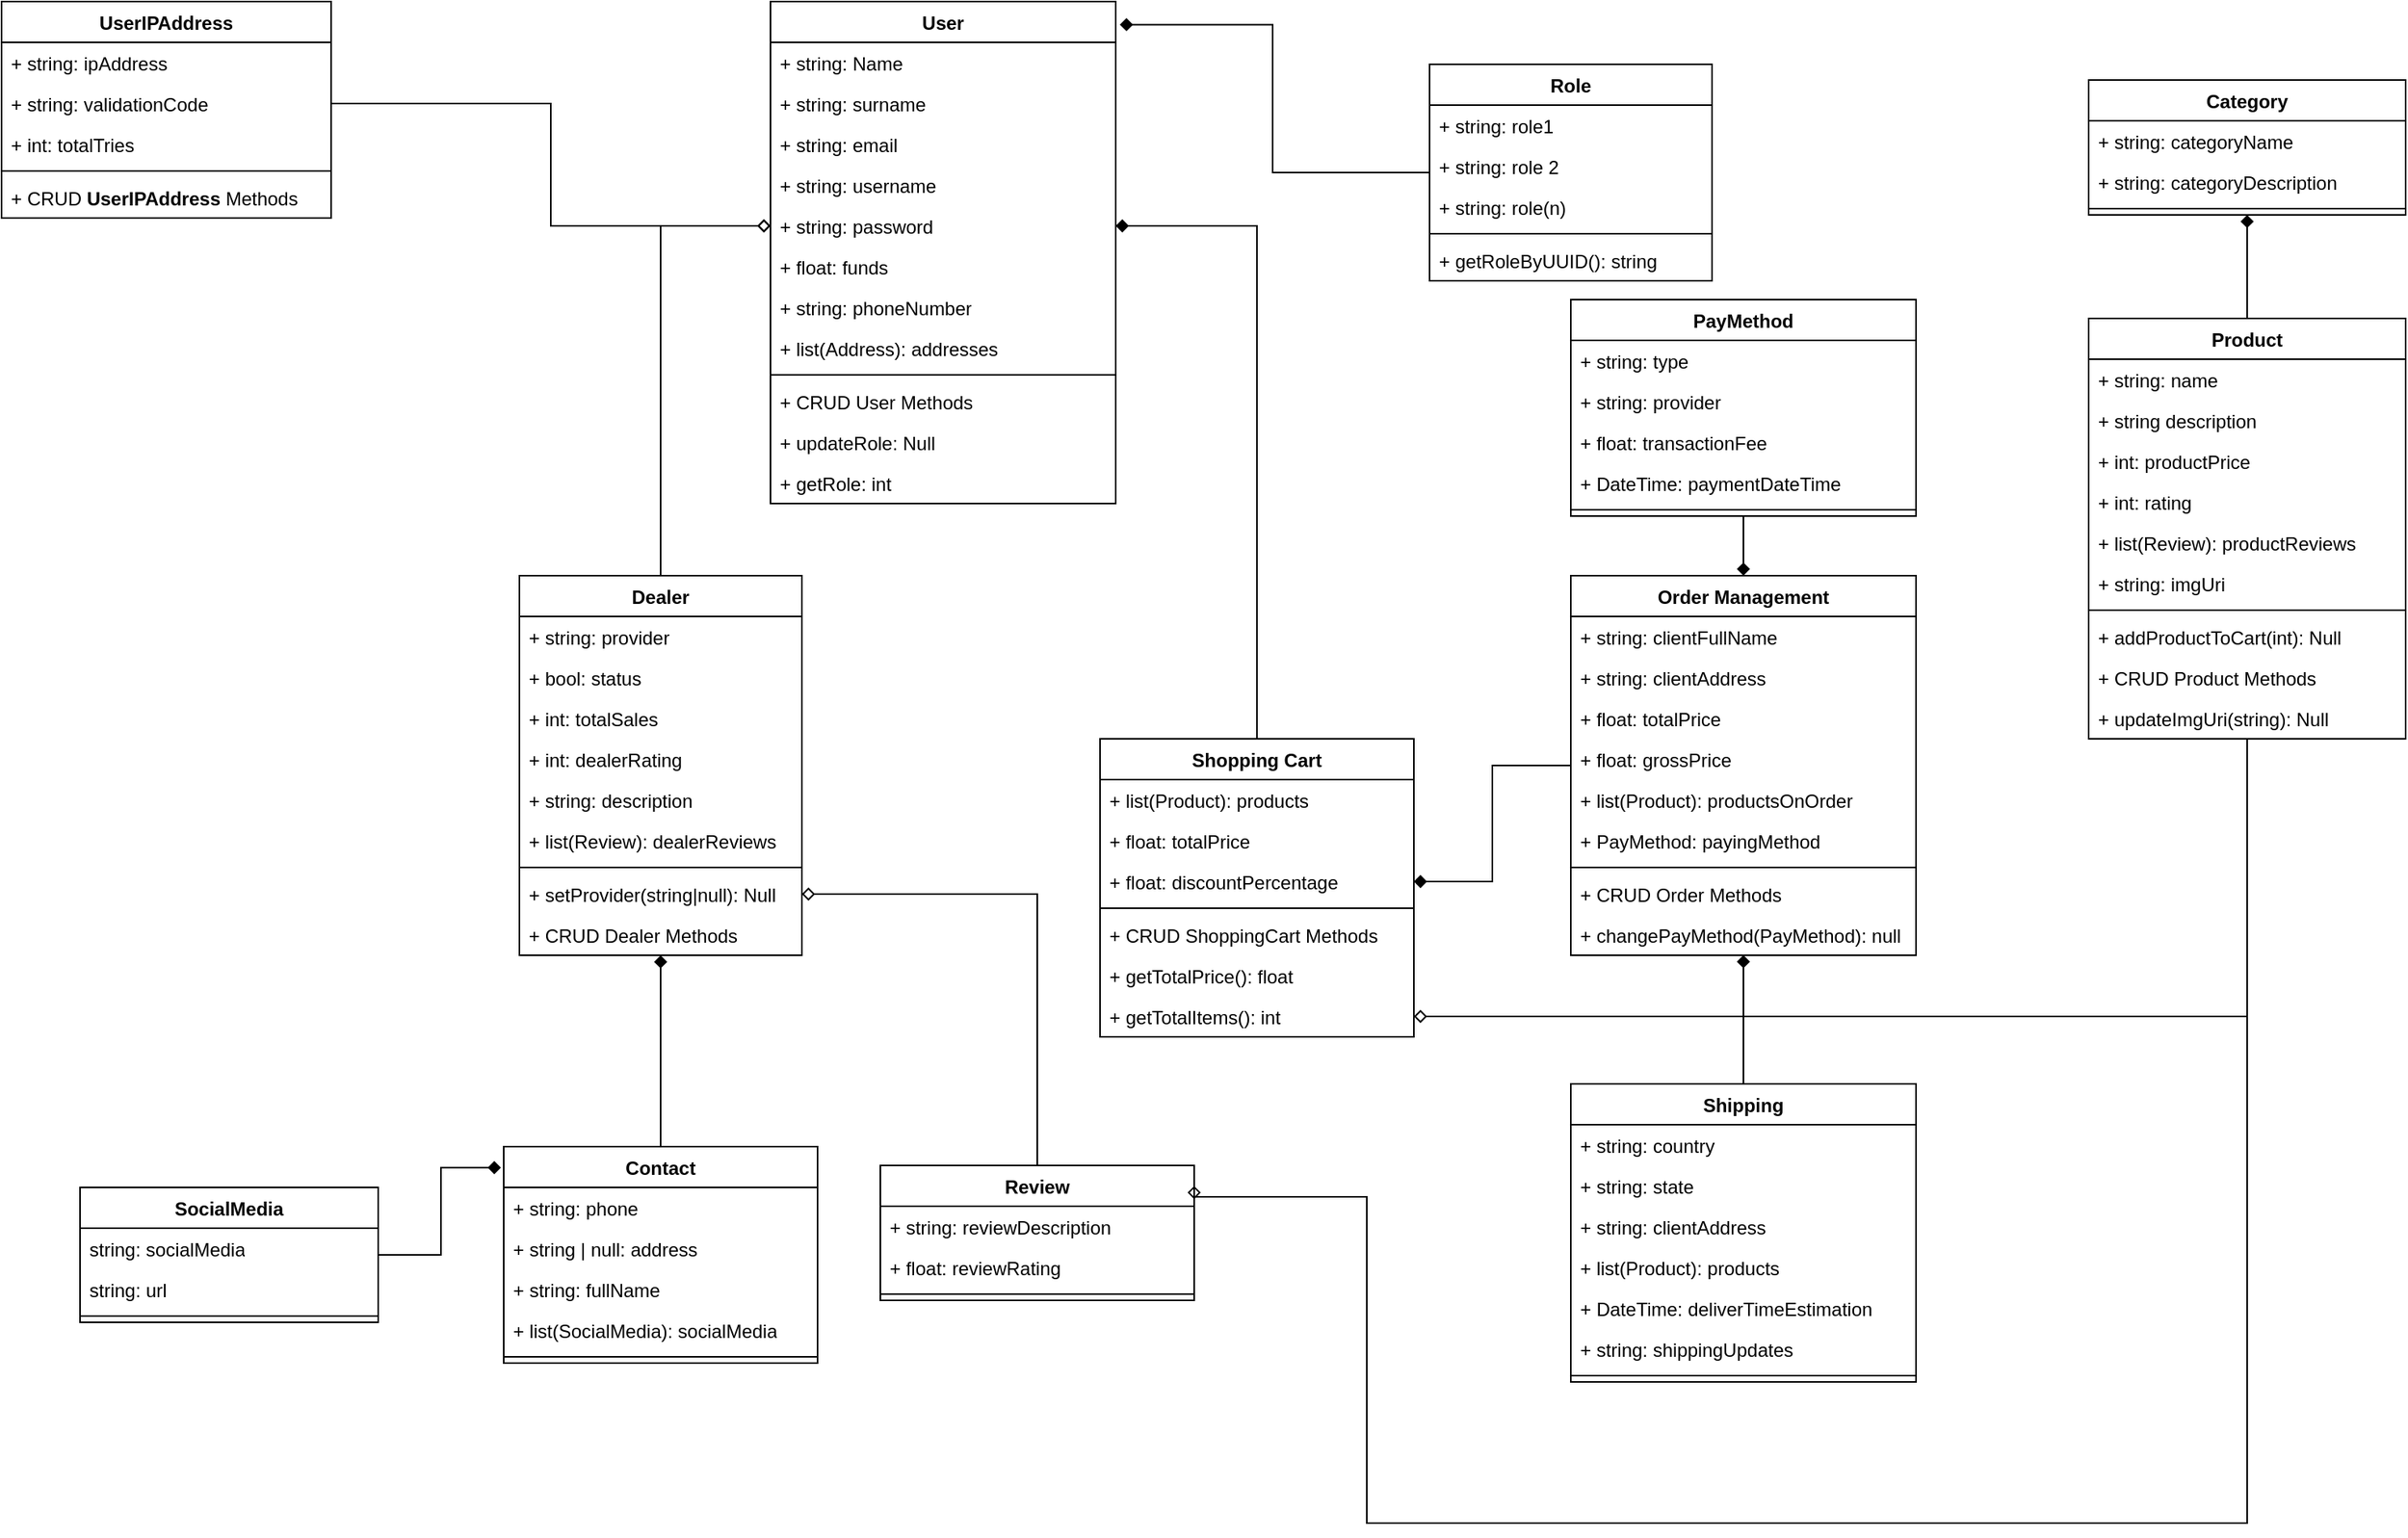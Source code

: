 <mxfile version="26.2.13">
  <diagram name="Página-1" id="N1Lat1YPhZzZh7Y8jwU0">
    <mxGraphModel dx="1812" dy="1741" grid="1" gridSize="10" guides="1" tooltips="1" connect="1" arrows="1" fold="1" page="1" pageScale="1" pageWidth="827" pageHeight="1169" math="0" shadow="0">
      <root>
        <mxCell id="0" />
        <mxCell id="1" parent="0" />
        <mxCell id="V8GElESiozP5-Y3EzWXV-1" value="User" style="swimlane;fontStyle=1;align=center;verticalAlign=top;childLayout=stackLayout;horizontal=1;startSize=26;horizontalStack=0;resizeParent=1;resizeParentMax=0;resizeLast=0;collapsible=1;marginBottom=0;whiteSpace=wrap;html=1;" parent="1" vertex="1">
          <mxGeometry x="20" y="-1130" width="220" height="320" as="geometry" />
        </mxCell>
        <mxCell id="V8GElESiozP5-Y3EzWXV-48" value="+ string: Name" style="text;strokeColor=none;fillColor=none;align=left;verticalAlign=top;spacingLeft=4;spacingRight=4;overflow=hidden;rotatable=0;points=[[0,0.5],[1,0.5]];portConstraint=eastwest;whiteSpace=wrap;html=1;" parent="V8GElESiozP5-Y3EzWXV-1" vertex="1">
          <mxGeometry y="26" width="220" height="26" as="geometry" />
        </mxCell>
        <mxCell id="V8GElESiozP5-Y3EzWXV-50" value="+ string: surname" style="text;strokeColor=none;fillColor=none;align=left;verticalAlign=top;spacingLeft=4;spacingRight=4;overflow=hidden;rotatable=0;points=[[0,0.5],[1,0.5]];portConstraint=eastwest;whiteSpace=wrap;html=1;" parent="V8GElESiozP5-Y3EzWXV-1" vertex="1">
          <mxGeometry y="52" width="220" height="26" as="geometry" />
        </mxCell>
        <mxCell id="V8GElESiozP5-Y3EzWXV-52" value="+ string: email" style="text;strokeColor=none;fillColor=none;align=left;verticalAlign=top;spacingLeft=4;spacingRight=4;overflow=hidden;rotatable=0;points=[[0,0.5],[1,0.5]];portConstraint=eastwest;whiteSpace=wrap;html=1;" parent="V8GElESiozP5-Y3EzWXV-1" vertex="1">
          <mxGeometry y="78" width="220" height="26" as="geometry" />
        </mxCell>
        <mxCell id="rmNJsbtBf0-VDSqtR0hn-1" value="+ string: username" style="text;strokeColor=none;fillColor=none;align=left;verticalAlign=top;spacingLeft=4;spacingRight=4;overflow=hidden;rotatable=0;points=[[0,0.5],[1,0.5]];portConstraint=eastwest;whiteSpace=wrap;html=1;" parent="V8GElESiozP5-Y3EzWXV-1" vertex="1">
          <mxGeometry y="104" width="220" height="26" as="geometry" />
        </mxCell>
        <mxCell id="V8GElESiozP5-Y3EzWXV-54" value="+ string: password" style="text;strokeColor=none;fillColor=none;align=left;verticalAlign=top;spacingLeft=4;spacingRight=4;overflow=hidden;rotatable=0;points=[[0,0.5],[1,0.5]];portConstraint=eastwest;whiteSpace=wrap;html=1;" parent="V8GElESiozP5-Y3EzWXV-1" vertex="1">
          <mxGeometry y="130" width="220" height="26" as="geometry" />
        </mxCell>
        <mxCell id="V8GElESiozP5-Y3EzWXV-151" value="+ float: funds" style="text;strokeColor=none;fillColor=none;align=left;verticalAlign=top;spacingLeft=4;spacingRight=4;overflow=hidden;rotatable=0;points=[[0,0.5],[1,0.5]];portConstraint=eastwest;whiteSpace=wrap;html=1;" parent="V8GElESiozP5-Y3EzWXV-1" vertex="1">
          <mxGeometry y="156" width="220" height="26" as="geometry" />
        </mxCell>
        <mxCell id="V8GElESiozP5-Y3EzWXV-231" value="+ string: phoneNumber" style="text;strokeColor=none;fillColor=none;align=left;verticalAlign=top;spacingLeft=4;spacingRight=4;overflow=hidden;rotatable=0;points=[[0,0.5],[1,0.5]];portConstraint=eastwest;whiteSpace=wrap;html=1;" parent="V8GElESiozP5-Y3EzWXV-1" vertex="1">
          <mxGeometry y="182" width="220" height="26" as="geometry" />
        </mxCell>
        <mxCell id="V8GElESiozP5-Y3EzWXV-232" value="+ list(Address): addresses" style="text;strokeColor=none;fillColor=none;align=left;verticalAlign=top;spacingLeft=4;spacingRight=4;overflow=hidden;rotatable=0;points=[[0,0.5],[1,0.5]];portConstraint=eastwest;whiteSpace=wrap;html=1;" parent="V8GElESiozP5-Y3EzWXV-1" vertex="1">
          <mxGeometry y="208" width="220" height="26" as="geometry" />
        </mxCell>
        <mxCell id="V8GElESiozP5-Y3EzWXV-3" value="" style="line;strokeWidth=1;fillColor=none;align=left;verticalAlign=middle;spacingTop=-1;spacingLeft=3;spacingRight=3;rotatable=0;labelPosition=right;points=[];portConstraint=eastwest;strokeColor=inherit;" parent="V8GElESiozP5-Y3EzWXV-1" vertex="1">
          <mxGeometry y="234" width="220" height="8" as="geometry" />
        </mxCell>
        <mxCell id="V8GElESiozP5-Y3EzWXV-4" value="&lt;div&gt;+ CRUD User Methods&lt;/div&gt;" style="text;strokeColor=none;fillColor=none;align=left;verticalAlign=top;spacingLeft=4;spacingRight=4;overflow=hidden;rotatable=0;points=[[0,0.5],[1,0.5]];portConstraint=eastwest;whiteSpace=wrap;html=1;" parent="V8GElESiozP5-Y3EzWXV-1" vertex="1">
          <mxGeometry y="242" width="220" height="26" as="geometry" />
        </mxCell>
        <mxCell id="V8GElESiozP5-Y3EzWXV-69" value="+ updateRole: Null" style="text;strokeColor=none;fillColor=none;align=left;verticalAlign=top;spacingLeft=4;spacingRight=4;overflow=hidden;rotatable=0;points=[[0,0.5],[1,0.5]];portConstraint=eastwest;whiteSpace=wrap;html=1;" parent="V8GElESiozP5-Y3EzWXV-1" vertex="1">
          <mxGeometry y="268" width="220" height="26" as="geometry" />
        </mxCell>
        <mxCell id="V8GElESiozP5-Y3EzWXV-70" value="+ getRole: int" style="text;strokeColor=none;fillColor=none;align=left;verticalAlign=top;spacingLeft=4;spacingRight=4;overflow=hidden;rotatable=0;points=[[0,0.5],[1,0.5]];portConstraint=eastwest;whiteSpace=wrap;html=1;" parent="V8GElESiozP5-Y3EzWXV-1" vertex="1">
          <mxGeometry y="294" width="220" height="26" as="geometry" />
        </mxCell>
        <mxCell id="V8GElESiozP5-Y3EzWXV-5" value="Shopping Cart" style="swimlane;fontStyle=1;align=center;verticalAlign=top;childLayout=stackLayout;horizontal=1;startSize=26;horizontalStack=0;resizeParent=1;resizeParentMax=0;resizeLast=0;collapsible=1;marginBottom=0;whiteSpace=wrap;html=1;" parent="1" vertex="1">
          <mxGeometry x="230" y="-660" width="200" height="190" as="geometry" />
        </mxCell>
        <mxCell id="V8GElESiozP5-Y3EzWXV-124" value="+ list(Product): products" style="text;strokeColor=none;fillColor=none;align=left;verticalAlign=top;spacingLeft=4;spacingRight=4;overflow=hidden;rotatable=0;points=[[0,0.5],[1,0.5]];portConstraint=eastwest;whiteSpace=wrap;html=1;" parent="V8GElESiozP5-Y3EzWXV-5" vertex="1">
          <mxGeometry y="26" width="200" height="26" as="geometry" />
        </mxCell>
        <mxCell id="V8GElESiozP5-Y3EzWXV-125" value="+ float: totalPrice" style="text;strokeColor=none;fillColor=none;align=left;verticalAlign=top;spacingLeft=4;spacingRight=4;overflow=hidden;rotatable=0;points=[[0,0.5],[1,0.5]];portConstraint=eastwest;whiteSpace=wrap;html=1;" parent="V8GElESiozP5-Y3EzWXV-5" vertex="1">
          <mxGeometry y="52" width="200" height="26" as="geometry" />
        </mxCell>
        <mxCell id="V8GElESiozP5-Y3EzWXV-128" value="+ float: discountPercentage" style="text;strokeColor=none;fillColor=none;align=left;verticalAlign=top;spacingLeft=4;spacingRight=4;overflow=hidden;rotatable=0;points=[[0,0.5],[1,0.5]];portConstraint=eastwest;whiteSpace=wrap;html=1;" parent="V8GElESiozP5-Y3EzWXV-5" vertex="1">
          <mxGeometry y="78" width="200" height="26" as="geometry" />
        </mxCell>
        <mxCell id="V8GElESiozP5-Y3EzWXV-7" value="" style="line;strokeWidth=1;fillColor=none;align=left;verticalAlign=middle;spacingTop=-1;spacingLeft=3;spacingRight=3;rotatable=0;labelPosition=right;points=[];portConstraint=eastwest;strokeColor=inherit;" parent="V8GElESiozP5-Y3EzWXV-5" vertex="1">
          <mxGeometry y="104" width="200" height="8" as="geometry" />
        </mxCell>
        <mxCell id="V8GElESiozP5-Y3EzWXV-8" value="+ CRUD ShoppingCart Methods" style="text;strokeColor=none;fillColor=none;align=left;verticalAlign=top;spacingLeft=4;spacingRight=4;overflow=hidden;rotatable=0;points=[[0,0.5],[1,0.5]];portConstraint=eastwest;whiteSpace=wrap;html=1;" parent="V8GElESiozP5-Y3EzWXV-5" vertex="1">
          <mxGeometry y="112" width="200" height="26" as="geometry" />
        </mxCell>
        <mxCell id="V8GElESiozP5-Y3EzWXV-129" value="+ getTotalPrice(): float" style="text;strokeColor=none;fillColor=none;align=left;verticalAlign=top;spacingLeft=4;spacingRight=4;overflow=hidden;rotatable=0;points=[[0,0.5],[1,0.5]];portConstraint=eastwest;whiteSpace=wrap;html=1;" parent="V8GElESiozP5-Y3EzWXV-5" vertex="1">
          <mxGeometry y="138" width="200" height="26" as="geometry" />
        </mxCell>
        <mxCell id="V8GElESiozP5-Y3EzWXV-130" value="+ getTotalItems(): int" style="text;strokeColor=none;fillColor=none;align=left;verticalAlign=top;spacingLeft=4;spacingRight=4;overflow=hidden;rotatable=0;points=[[0,0.5],[1,0.5]];portConstraint=eastwest;whiteSpace=wrap;html=1;" parent="V8GElESiozP5-Y3EzWXV-5" vertex="1">
          <mxGeometry y="164" width="200" height="26" as="geometry" />
        </mxCell>
        <mxCell id="V8GElESiozP5-Y3EzWXV-207" style="edgeStyle=orthogonalEdgeStyle;rounded=0;orthogonalLoop=1;jettySize=auto;html=1;entryX=1;entryY=0.5;entryDx=0;entryDy=0;endArrow=diamond;endFill=1;" parent="1" source="V8GElESiozP5-Y3EzWXV-9" target="V8GElESiozP5-Y3EzWXV-128" edge="1">
          <mxGeometry relative="1" as="geometry" />
        </mxCell>
        <mxCell id="V8GElESiozP5-Y3EzWXV-9" value="Order Management" style="swimlane;fontStyle=1;align=center;verticalAlign=top;childLayout=stackLayout;horizontal=1;startSize=26;horizontalStack=0;resizeParent=1;resizeParentMax=0;resizeLast=0;collapsible=1;marginBottom=0;whiteSpace=wrap;html=1;" parent="1" vertex="1">
          <mxGeometry x="530" y="-764" width="220" height="242" as="geometry" />
        </mxCell>
        <mxCell id="V8GElESiozP5-Y3EzWXV-10" value="+ string: clientFullName" style="text;strokeColor=none;fillColor=none;align=left;verticalAlign=top;spacingLeft=4;spacingRight=4;overflow=hidden;rotatable=0;points=[[0,0.5],[1,0.5]];portConstraint=eastwest;whiteSpace=wrap;html=1;" parent="V8GElESiozP5-Y3EzWXV-9" vertex="1">
          <mxGeometry y="26" width="220" height="26" as="geometry" />
        </mxCell>
        <mxCell id="V8GElESiozP5-Y3EzWXV-182" value="+ string: clientAddress" style="text;strokeColor=none;fillColor=none;align=left;verticalAlign=top;spacingLeft=4;spacingRight=4;overflow=hidden;rotatable=0;points=[[0,0.5],[1,0.5]];portConstraint=eastwest;whiteSpace=wrap;html=1;" parent="V8GElESiozP5-Y3EzWXV-9" vertex="1">
          <mxGeometry y="52" width="220" height="26" as="geometry" />
        </mxCell>
        <mxCell id="V8GElESiozP5-Y3EzWXV-174" value="+ float: totalPrice" style="text;strokeColor=none;fillColor=none;align=left;verticalAlign=top;spacingLeft=4;spacingRight=4;overflow=hidden;rotatable=0;points=[[0,0.5],[1,0.5]];portConstraint=eastwest;whiteSpace=wrap;html=1;" parent="V8GElESiozP5-Y3EzWXV-9" vertex="1">
          <mxGeometry y="78" width="220" height="26" as="geometry" />
        </mxCell>
        <mxCell id="V8GElESiozP5-Y3EzWXV-175" value="+ float: grossPrice" style="text;strokeColor=none;fillColor=none;align=left;verticalAlign=top;spacingLeft=4;spacingRight=4;overflow=hidden;rotatable=0;points=[[0,0.5],[1,0.5]];portConstraint=eastwest;whiteSpace=wrap;html=1;" parent="V8GElESiozP5-Y3EzWXV-9" vertex="1">
          <mxGeometry y="104" width="220" height="26" as="geometry" />
        </mxCell>
        <mxCell id="V8GElESiozP5-Y3EzWXV-176" value="+ list(Product): productsOnOrder" style="text;strokeColor=none;fillColor=none;align=left;verticalAlign=top;spacingLeft=4;spacingRight=4;overflow=hidden;rotatable=0;points=[[0,0.5],[1,0.5]];portConstraint=eastwest;whiteSpace=wrap;html=1;" parent="V8GElESiozP5-Y3EzWXV-9" vertex="1">
          <mxGeometry y="130" width="220" height="26" as="geometry" />
        </mxCell>
        <mxCell id="V8GElESiozP5-Y3EzWXV-177" value="+ PayMethod: payingMethod" style="text;strokeColor=none;fillColor=none;align=left;verticalAlign=top;spacingLeft=4;spacingRight=4;overflow=hidden;rotatable=0;points=[[0,0.5],[1,0.5]];portConstraint=eastwest;whiteSpace=wrap;html=1;" parent="V8GElESiozP5-Y3EzWXV-9" vertex="1">
          <mxGeometry y="156" width="220" height="26" as="geometry" />
        </mxCell>
        <mxCell id="V8GElESiozP5-Y3EzWXV-11" value="" style="line;strokeWidth=1;fillColor=none;align=left;verticalAlign=middle;spacingTop=-1;spacingLeft=3;spacingRight=3;rotatable=0;labelPosition=right;points=[];portConstraint=eastwest;strokeColor=inherit;" parent="V8GElESiozP5-Y3EzWXV-9" vertex="1">
          <mxGeometry y="182" width="220" height="8" as="geometry" />
        </mxCell>
        <mxCell id="V8GElESiozP5-Y3EzWXV-12" value="+ CRUD Order Methods" style="text;strokeColor=none;fillColor=none;align=left;verticalAlign=top;spacingLeft=4;spacingRight=4;overflow=hidden;rotatable=0;points=[[0,0.5],[1,0.5]];portConstraint=eastwest;whiteSpace=wrap;html=1;" parent="V8GElESiozP5-Y3EzWXV-9" vertex="1">
          <mxGeometry y="190" width="220" height="26" as="geometry" />
        </mxCell>
        <mxCell id="V8GElESiozP5-Y3EzWXV-179" value="+ changePayMethod(PayMethod): null" style="text;strokeColor=none;fillColor=none;align=left;verticalAlign=top;spacingLeft=4;spacingRight=4;overflow=hidden;rotatable=0;points=[[0,0.5],[1,0.5]];portConstraint=eastwest;whiteSpace=wrap;html=1;" parent="V8GElESiozP5-Y3EzWXV-9" vertex="1">
          <mxGeometry y="216" width="220" height="26" as="geometry" />
        </mxCell>
        <mxCell id="V8GElESiozP5-Y3EzWXV-13" value="Shipping" style="swimlane;fontStyle=1;align=center;verticalAlign=top;childLayout=stackLayout;horizontal=1;startSize=26;horizontalStack=0;resizeParent=1;resizeParentMax=0;resizeLast=0;collapsible=1;marginBottom=0;whiteSpace=wrap;html=1;" parent="1" vertex="1">
          <mxGeometry x="530" y="-440" width="220" height="190" as="geometry" />
        </mxCell>
        <mxCell id="V8GElESiozP5-Y3EzWXV-14" value="+ string: country" style="text;strokeColor=none;fillColor=none;align=left;verticalAlign=top;spacingLeft=4;spacingRight=4;overflow=hidden;rotatable=0;points=[[0,0.5],[1,0.5]];portConstraint=eastwest;whiteSpace=wrap;html=1;" parent="V8GElESiozP5-Y3EzWXV-13" vertex="1">
          <mxGeometry y="26" width="220" height="26" as="geometry" />
        </mxCell>
        <mxCell id="V8GElESiozP5-Y3EzWXV-160" value="+ string: state" style="text;strokeColor=none;fillColor=none;align=left;verticalAlign=top;spacingLeft=4;spacingRight=4;overflow=hidden;rotatable=0;points=[[0,0.5],[1,0.5]];portConstraint=eastwest;whiteSpace=wrap;html=1;" parent="V8GElESiozP5-Y3EzWXV-13" vertex="1">
          <mxGeometry y="52" width="220" height="26" as="geometry" />
        </mxCell>
        <mxCell id="V8GElESiozP5-Y3EzWXV-161" value="+ string: clientAddress" style="text;strokeColor=none;fillColor=none;align=left;verticalAlign=top;spacingLeft=4;spacingRight=4;overflow=hidden;rotatable=0;points=[[0,0.5],[1,0.5]];portConstraint=eastwest;whiteSpace=wrap;html=1;" parent="V8GElESiozP5-Y3EzWXV-13" vertex="1">
          <mxGeometry y="78" width="220" height="26" as="geometry" />
        </mxCell>
        <mxCell id="V8GElESiozP5-Y3EzWXV-162" value="+ list(Product): products" style="text;strokeColor=none;fillColor=none;align=left;verticalAlign=top;spacingLeft=4;spacingRight=4;overflow=hidden;rotatable=0;points=[[0,0.5],[1,0.5]];portConstraint=eastwest;whiteSpace=wrap;html=1;" parent="V8GElESiozP5-Y3EzWXV-13" vertex="1">
          <mxGeometry y="104" width="220" height="26" as="geometry" />
        </mxCell>
        <mxCell id="V8GElESiozP5-Y3EzWXV-163" value="+ DateTime: deliverTimeEstimation" style="text;strokeColor=none;fillColor=none;align=left;verticalAlign=top;spacingLeft=4;spacingRight=4;overflow=hidden;rotatable=0;points=[[0,0.5],[1,0.5]];portConstraint=eastwest;whiteSpace=wrap;html=1;" parent="V8GElESiozP5-Y3EzWXV-13" vertex="1">
          <mxGeometry y="130" width="220" height="26" as="geometry" />
        </mxCell>
        <mxCell id="V8GElESiozP5-Y3EzWXV-164" value="+ string: shippingUpdates" style="text;strokeColor=none;fillColor=none;align=left;verticalAlign=top;spacingLeft=4;spacingRight=4;overflow=hidden;rotatable=0;points=[[0,0.5],[1,0.5]];portConstraint=eastwest;whiteSpace=wrap;html=1;" parent="V8GElESiozP5-Y3EzWXV-13" vertex="1">
          <mxGeometry y="156" width="220" height="26" as="geometry" />
        </mxCell>
        <mxCell id="V8GElESiozP5-Y3EzWXV-15" value="" style="line;strokeWidth=1;fillColor=none;align=left;verticalAlign=middle;spacingTop=-1;spacingLeft=3;spacingRight=3;rotatable=0;labelPosition=right;points=[];portConstraint=eastwest;strokeColor=inherit;" parent="V8GElESiozP5-Y3EzWXV-13" vertex="1">
          <mxGeometry y="182" width="220" height="8" as="geometry" />
        </mxCell>
        <mxCell id="V8GElESiozP5-Y3EzWXV-213" style="edgeStyle=orthogonalEdgeStyle;rounded=0;orthogonalLoop=1;jettySize=auto;html=1;entryX=1;entryY=0.5;entryDx=0;entryDy=0;endArrow=diamond;endFill=0;" parent="1" source="V8GElESiozP5-Y3EzWXV-17" target="V8GElESiozP5-Y3EzWXV-68" edge="1">
          <mxGeometry relative="1" as="geometry" />
        </mxCell>
        <mxCell id="V8GElESiozP5-Y3EzWXV-17" value="Review" style="swimlane;fontStyle=1;align=center;verticalAlign=top;childLayout=stackLayout;horizontal=1;startSize=26;horizontalStack=0;resizeParent=1;resizeParentMax=0;resizeLast=0;collapsible=1;marginBottom=0;whiteSpace=wrap;html=1;" parent="1" vertex="1">
          <mxGeometry x="90" y="-388" width="200" height="86" as="geometry" />
        </mxCell>
        <mxCell id="V8GElESiozP5-Y3EzWXV-18" value="+ string: reviewDescription" style="text;strokeColor=none;fillColor=none;align=left;verticalAlign=top;spacingLeft=4;spacingRight=4;overflow=hidden;rotatable=0;points=[[0,0.5],[1,0.5]];portConstraint=eastwest;whiteSpace=wrap;html=1;" parent="V8GElESiozP5-Y3EzWXV-17" vertex="1">
          <mxGeometry y="26" width="200" height="26" as="geometry" />
        </mxCell>
        <mxCell id="V8GElESiozP5-Y3EzWXV-215" value="+ float: reviewRating" style="text;strokeColor=none;fillColor=none;align=left;verticalAlign=top;spacingLeft=4;spacingRight=4;overflow=hidden;rotatable=0;points=[[0,0.5],[1,0.5]];portConstraint=eastwest;whiteSpace=wrap;html=1;" parent="V8GElESiozP5-Y3EzWXV-17" vertex="1">
          <mxGeometry y="52" width="200" height="26" as="geometry" />
        </mxCell>
        <mxCell id="V8GElESiozP5-Y3EzWXV-19" value="" style="line;strokeWidth=1;fillColor=none;align=left;verticalAlign=middle;spacingTop=-1;spacingLeft=3;spacingRight=3;rotatable=0;labelPosition=right;points=[];portConstraint=eastwest;strokeColor=inherit;" parent="V8GElESiozP5-Y3EzWXV-17" vertex="1">
          <mxGeometry y="78" width="200" height="8" as="geometry" />
        </mxCell>
        <mxCell id="V8GElESiozP5-Y3EzWXV-209" style="edgeStyle=orthogonalEdgeStyle;rounded=0;orthogonalLoop=1;jettySize=auto;html=1;entryX=0.5;entryY=1;entryDx=0;entryDy=0;endArrow=diamond;endFill=1;" parent="1" source="V8GElESiozP5-Y3EzWXV-29" target="V8GElESiozP5-Y3EzWXV-33" edge="1">
          <mxGeometry relative="1" as="geometry" />
        </mxCell>
        <mxCell id="V8GElESiozP5-Y3EzWXV-210" style="edgeStyle=orthogonalEdgeStyle;rounded=0;orthogonalLoop=1;jettySize=auto;html=1;endArrow=diamond;endFill=0;" parent="1" source="V8GElESiozP5-Y3EzWXV-29" target="V8GElESiozP5-Y3EzWXV-130" edge="1">
          <mxGeometry relative="1" as="geometry" />
        </mxCell>
        <mxCell id="V8GElESiozP5-Y3EzWXV-216" style="edgeStyle=orthogonalEdgeStyle;rounded=0;orthogonalLoop=1;jettySize=auto;html=1;entryX=1;entryY=0.25;entryDx=0;entryDy=0;endArrow=diamond;endFill=0;" parent="1" source="V8GElESiozP5-Y3EzWXV-29" target="V8GElESiozP5-Y3EzWXV-17" edge="1">
          <mxGeometry relative="1" as="geometry">
            <Array as="points">
              <mxPoint x="961" y="-160" />
              <mxPoint x="400" y="-160" />
              <mxPoint x="400" y="-368" />
            </Array>
          </mxGeometry>
        </mxCell>
        <mxCell id="V8GElESiozP5-Y3EzWXV-29" value="Product" style="swimlane;fontStyle=1;align=center;verticalAlign=top;childLayout=stackLayout;horizontal=1;startSize=26;horizontalStack=0;resizeParent=1;resizeParentMax=0;resizeLast=0;collapsible=1;marginBottom=0;whiteSpace=wrap;html=1;" parent="1" vertex="1">
          <mxGeometry x="860" y="-928" width="202" height="268" as="geometry" />
        </mxCell>
        <mxCell id="V8GElESiozP5-Y3EzWXV-113" value="+ string: name" style="text;strokeColor=none;fillColor=none;align=left;verticalAlign=top;spacingLeft=4;spacingRight=4;overflow=hidden;rotatable=0;points=[[0,0.5],[1,0.5]];portConstraint=eastwest;whiteSpace=wrap;html=1;" parent="V8GElESiozP5-Y3EzWXV-29" vertex="1">
          <mxGeometry y="26" width="202" height="26" as="geometry" />
        </mxCell>
        <mxCell id="V8GElESiozP5-Y3EzWXV-114" value="+ string description" style="text;strokeColor=none;fillColor=none;align=left;verticalAlign=top;spacingLeft=4;spacingRight=4;overflow=hidden;rotatable=0;points=[[0,0.5],[1,0.5]];portConstraint=eastwest;whiteSpace=wrap;html=1;" parent="V8GElESiozP5-Y3EzWXV-29" vertex="1">
          <mxGeometry y="52" width="202" height="26" as="geometry" />
        </mxCell>
        <mxCell id="V8GElESiozP5-Y3EzWXV-118" value="+ int: productPrice" style="text;strokeColor=none;fillColor=none;align=left;verticalAlign=top;spacingLeft=4;spacingRight=4;overflow=hidden;rotatable=0;points=[[0,0.5],[1,0.5]];portConstraint=eastwest;whiteSpace=wrap;html=1;" parent="V8GElESiozP5-Y3EzWXV-29" vertex="1">
          <mxGeometry y="78" width="202" height="26" as="geometry" />
        </mxCell>
        <mxCell id="V8GElESiozP5-Y3EzWXV-115" value="+ int: rating" style="text;strokeColor=none;fillColor=none;align=left;verticalAlign=top;spacingLeft=4;spacingRight=4;overflow=hidden;rotatable=0;points=[[0,0.5],[1,0.5]];portConstraint=eastwest;whiteSpace=wrap;html=1;" parent="V8GElESiozP5-Y3EzWXV-29" vertex="1">
          <mxGeometry y="104" width="202" height="26" as="geometry" />
        </mxCell>
        <mxCell id="V8GElESiozP5-Y3EzWXV-152" value="+ list(Review): productReviews" style="text;strokeColor=none;fillColor=none;align=left;verticalAlign=top;spacingLeft=4;spacingRight=4;overflow=hidden;rotatable=0;points=[[0,0.5],[1,0.5]];portConstraint=eastwest;whiteSpace=wrap;html=1;" parent="V8GElESiozP5-Y3EzWXV-29" vertex="1">
          <mxGeometry y="130" width="202" height="26" as="geometry" />
        </mxCell>
        <mxCell id="V8GElESiozP5-Y3EzWXV-116" value="+ string: imgUri" style="text;strokeColor=none;fillColor=none;align=left;verticalAlign=top;spacingLeft=4;spacingRight=4;overflow=hidden;rotatable=0;points=[[0,0.5],[1,0.5]];portConstraint=eastwest;whiteSpace=wrap;html=1;" parent="V8GElESiozP5-Y3EzWXV-29" vertex="1">
          <mxGeometry y="156" width="202" height="26" as="geometry" />
        </mxCell>
        <mxCell id="V8GElESiozP5-Y3EzWXV-31" value="" style="line;strokeWidth=1;fillColor=none;align=left;verticalAlign=middle;spacingTop=-1;spacingLeft=3;spacingRight=3;rotatable=0;labelPosition=right;points=[];portConstraint=eastwest;strokeColor=inherit;" parent="V8GElESiozP5-Y3EzWXV-29" vertex="1">
          <mxGeometry y="182" width="202" height="8" as="geometry" />
        </mxCell>
        <mxCell id="V8GElESiozP5-Y3EzWXV-32" value="+ addProductToCart(int): Null" style="text;strokeColor=none;fillColor=none;align=left;verticalAlign=top;spacingLeft=4;spacingRight=4;overflow=hidden;rotatable=0;points=[[0,0.5],[1,0.5]];portConstraint=eastwest;whiteSpace=wrap;html=1;" parent="V8GElESiozP5-Y3EzWXV-29" vertex="1">
          <mxGeometry y="190" width="202" height="26" as="geometry" />
        </mxCell>
        <mxCell id="V8GElESiozP5-Y3EzWXV-120" value="+ CRUD Product Methods" style="text;strokeColor=none;fillColor=none;align=left;verticalAlign=top;spacingLeft=4;spacingRight=4;overflow=hidden;rotatable=0;points=[[0,0.5],[1,0.5]];portConstraint=eastwest;whiteSpace=wrap;html=1;" parent="V8GElESiozP5-Y3EzWXV-29" vertex="1">
          <mxGeometry y="216" width="202" height="26" as="geometry" />
        </mxCell>
        <mxCell id="V8GElESiozP5-Y3EzWXV-121" value="+ updateImgUri(string): Null" style="text;strokeColor=none;fillColor=none;align=left;verticalAlign=top;spacingLeft=4;spacingRight=4;overflow=hidden;rotatable=0;points=[[0,0.5],[1,0.5]];portConstraint=eastwest;whiteSpace=wrap;html=1;" parent="V8GElESiozP5-Y3EzWXV-29" vertex="1">
          <mxGeometry y="242" width="202" height="26" as="geometry" />
        </mxCell>
        <mxCell id="V8GElESiozP5-Y3EzWXV-33" value="Category" style="swimlane;fontStyle=1;align=center;verticalAlign=top;childLayout=stackLayout;horizontal=1;startSize=26;horizontalStack=0;resizeParent=1;resizeParentMax=0;resizeLast=0;collapsible=1;marginBottom=0;whiteSpace=wrap;html=1;" parent="1" vertex="1">
          <mxGeometry x="860" y="-1080" width="202" height="86" as="geometry" />
        </mxCell>
        <mxCell id="V8GElESiozP5-Y3EzWXV-34" value="+ string: categoryName" style="text;strokeColor=none;fillColor=none;align=left;verticalAlign=top;spacingLeft=4;spacingRight=4;overflow=hidden;rotatable=0;points=[[0,0.5],[1,0.5]];portConstraint=eastwest;whiteSpace=wrap;html=1;" parent="V8GElESiozP5-Y3EzWXV-33" vertex="1">
          <mxGeometry y="26" width="202" height="26" as="geometry" />
        </mxCell>
        <mxCell id="V8GElESiozP5-Y3EzWXV-171" value="+ string: categoryDescription" style="text;strokeColor=none;fillColor=none;align=left;verticalAlign=top;spacingLeft=4;spacingRight=4;overflow=hidden;rotatable=0;points=[[0,0.5],[1,0.5]];portConstraint=eastwest;whiteSpace=wrap;html=1;" parent="V8GElESiozP5-Y3EzWXV-33" vertex="1">
          <mxGeometry y="52" width="202" height="26" as="geometry" />
        </mxCell>
        <mxCell id="V8GElESiozP5-Y3EzWXV-35" value="" style="line;strokeWidth=1;fillColor=none;align=left;verticalAlign=middle;spacingTop=-1;spacingLeft=3;spacingRight=3;rotatable=0;labelPosition=right;points=[];portConstraint=eastwest;strokeColor=inherit;" parent="V8GElESiozP5-Y3EzWXV-33" vertex="1">
          <mxGeometry y="78" width="202" height="8" as="geometry" />
        </mxCell>
        <mxCell id="V8GElESiozP5-Y3EzWXV-56" value="Role" style="swimlane;fontStyle=1;align=center;verticalAlign=top;childLayout=stackLayout;horizontal=1;startSize=26;horizontalStack=0;resizeParent=1;resizeParentMax=0;resizeLast=0;collapsible=1;marginBottom=0;whiteSpace=wrap;html=1;" parent="1" vertex="1">
          <mxGeometry x="440" y="-1090" width="180" height="138" as="geometry" />
        </mxCell>
        <mxCell id="V8GElESiozP5-Y3EzWXV-107" value="+ string: role1" style="text;strokeColor=none;fillColor=none;align=left;verticalAlign=top;spacingLeft=4;spacingRight=4;overflow=hidden;rotatable=0;points=[[0,0.5],[1,0.5]];portConstraint=eastwest;whiteSpace=wrap;html=1;" parent="V8GElESiozP5-Y3EzWXV-56" vertex="1">
          <mxGeometry y="26" width="180" height="26" as="geometry" />
        </mxCell>
        <mxCell id="V8GElESiozP5-Y3EzWXV-108" value="+ string: role 2" style="text;strokeColor=none;fillColor=none;align=left;verticalAlign=top;spacingLeft=4;spacingRight=4;overflow=hidden;rotatable=0;points=[[0,0.5],[1,0.5]];portConstraint=eastwest;whiteSpace=wrap;html=1;" parent="V8GElESiozP5-Y3EzWXV-56" vertex="1">
          <mxGeometry y="52" width="180" height="26" as="geometry" />
        </mxCell>
        <mxCell id="V8GElESiozP5-Y3EzWXV-109" value="+ string: role(n)" style="text;strokeColor=none;fillColor=none;align=left;verticalAlign=top;spacingLeft=4;spacingRight=4;overflow=hidden;rotatable=0;points=[[0,0.5],[1,0.5]];portConstraint=eastwest;whiteSpace=wrap;html=1;" parent="V8GElESiozP5-Y3EzWXV-56" vertex="1">
          <mxGeometry y="78" width="180" height="26" as="geometry" />
        </mxCell>
        <mxCell id="V8GElESiozP5-Y3EzWXV-58" value="" style="line;strokeWidth=1;fillColor=none;align=left;verticalAlign=middle;spacingTop=-1;spacingLeft=3;spacingRight=3;rotatable=0;labelPosition=right;points=[];portConstraint=eastwest;strokeColor=inherit;" parent="V8GElESiozP5-Y3EzWXV-56" vertex="1">
          <mxGeometry y="104" width="180" height="8" as="geometry" />
        </mxCell>
        <mxCell id="V8GElESiozP5-Y3EzWXV-59" value="+ getRoleByUUID(): string" style="text;strokeColor=none;fillColor=none;align=left;verticalAlign=top;spacingLeft=4;spacingRight=4;overflow=hidden;rotatable=0;points=[[0,0.5],[1,0.5]];portConstraint=eastwest;whiteSpace=wrap;html=1;" parent="V8GElESiozP5-Y3EzWXV-56" vertex="1">
          <mxGeometry y="112" width="180" height="26" as="geometry" />
        </mxCell>
        <mxCell id="V8GElESiozP5-Y3EzWXV-198" style="edgeStyle=orthogonalEdgeStyle;rounded=0;orthogonalLoop=1;jettySize=auto;html=1;entryX=1;entryY=0.5;entryDx=0;entryDy=0;endArrow=diamond;endFill=1;exitX=0.5;exitY=0;exitDx=0;exitDy=0;" parent="1" source="V8GElESiozP5-Y3EzWXV-5" target="V8GElESiozP5-Y3EzWXV-54" edge="1">
          <mxGeometry relative="1" as="geometry">
            <mxPoint x="330" y="-670" as="sourcePoint" />
          </mxGeometry>
        </mxCell>
        <mxCell id="V8GElESiozP5-Y3EzWXV-197" style="edgeStyle=orthogonalEdgeStyle;rounded=0;orthogonalLoop=1;jettySize=auto;html=1;endArrow=diamond;endFill=0;" parent="1" source="V8GElESiozP5-Y3EzWXV-65" target="V8GElESiozP5-Y3EzWXV-54" edge="1">
          <mxGeometry relative="1" as="geometry" />
        </mxCell>
        <mxCell id="V8GElESiozP5-Y3EzWXV-65" value="Dealer" style="swimlane;fontStyle=1;align=center;verticalAlign=top;childLayout=stackLayout;horizontal=1;startSize=26;horizontalStack=0;resizeParent=1;resizeParentMax=0;resizeLast=0;collapsible=1;marginBottom=0;whiteSpace=wrap;html=1;" parent="1" vertex="1">
          <mxGeometry x="-140" y="-764" width="180" height="242" as="geometry" />
        </mxCell>
        <mxCell id="V8GElESiozP5-Y3EzWXV-86" value="+ string: provider" style="text;strokeColor=none;fillColor=none;align=left;verticalAlign=top;spacingLeft=4;spacingRight=4;overflow=hidden;rotatable=0;points=[[0,0.5],[1,0.5]];portConstraint=eastwest;whiteSpace=wrap;html=1;" parent="V8GElESiozP5-Y3EzWXV-65" vertex="1">
          <mxGeometry y="26" width="180" height="26" as="geometry" />
        </mxCell>
        <mxCell id="V8GElESiozP5-Y3EzWXV-134" value="+ bool: status" style="text;strokeColor=none;fillColor=none;align=left;verticalAlign=top;spacingLeft=4;spacingRight=4;overflow=hidden;rotatable=0;points=[[0,0.5],[1,0.5]];portConstraint=eastwest;whiteSpace=wrap;html=1;" parent="V8GElESiozP5-Y3EzWXV-65" vertex="1">
          <mxGeometry y="52" width="180" height="26" as="geometry" />
        </mxCell>
        <mxCell id="V8GElESiozP5-Y3EzWXV-135" value="+ int: totalSales" style="text;strokeColor=none;fillColor=none;align=left;verticalAlign=top;spacingLeft=4;spacingRight=4;overflow=hidden;rotatable=0;points=[[0,0.5],[1,0.5]];portConstraint=eastwest;whiteSpace=wrap;html=1;" parent="V8GElESiozP5-Y3EzWXV-65" vertex="1">
          <mxGeometry y="78" width="180" height="26" as="geometry" />
        </mxCell>
        <mxCell id="V8GElESiozP5-Y3EzWXV-131" value="+ int: dealerRating" style="text;strokeColor=none;fillColor=none;align=left;verticalAlign=top;spacingLeft=4;spacingRight=4;overflow=hidden;rotatable=0;points=[[0,0.5],[1,0.5]];portConstraint=eastwest;whiteSpace=wrap;html=1;" parent="V8GElESiozP5-Y3EzWXV-65" vertex="1">
          <mxGeometry y="104" width="180" height="26" as="geometry" />
        </mxCell>
        <mxCell id="V8GElESiozP5-Y3EzWXV-136" value="+ string: description" style="text;strokeColor=none;fillColor=none;align=left;verticalAlign=top;spacingLeft=4;spacingRight=4;overflow=hidden;rotatable=0;points=[[0,0.5],[1,0.5]];portConstraint=eastwest;whiteSpace=wrap;html=1;" parent="V8GElESiozP5-Y3EzWXV-65" vertex="1">
          <mxGeometry y="130" width="180" height="26" as="geometry" />
        </mxCell>
        <mxCell id="V8GElESiozP5-Y3EzWXV-133" value="+ list(Review): dealerReviews" style="text;strokeColor=none;fillColor=none;align=left;verticalAlign=top;spacingLeft=4;spacingRight=4;overflow=hidden;rotatable=0;points=[[0,0.5],[1,0.5]];portConstraint=eastwest;whiteSpace=wrap;html=1;" parent="V8GElESiozP5-Y3EzWXV-65" vertex="1">
          <mxGeometry y="156" width="180" height="26" as="geometry" />
        </mxCell>
        <mxCell id="V8GElESiozP5-Y3EzWXV-67" value="" style="line;strokeWidth=1;fillColor=none;align=left;verticalAlign=middle;spacingTop=-1;spacingLeft=3;spacingRight=3;rotatable=0;labelPosition=right;points=[];portConstraint=eastwest;strokeColor=inherit;" parent="V8GElESiozP5-Y3EzWXV-65" vertex="1">
          <mxGeometry y="182" width="180" height="8" as="geometry" />
        </mxCell>
        <mxCell id="V8GElESiozP5-Y3EzWXV-68" value="+ setProvider(string|null): Null" style="text;strokeColor=none;fillColor=none;align=left;verticalAlign=top;spacingLeft=4;spacingRight=4;overflow=hidden;rotatable=0;points=[[0,0.5],[1,0.5]];portConstraint=eastwest;whiteSpace=wrap;html=1;" parent="V8GElESiozP5-Y3EzWXV-65" vertex="1">
          <mxGeometry y="190" width="180" height="26" as="geometry" />
        </mxCell>
        <mxCell id="V8GElESiozP5-Y3EzWXV-137" value="+ CRUD Dealer Methods" style="text;strokeColor=none;fillColor=none;align=left;verticalAlign=top;spacingLeft=4;spacingRight=4;overflow=hidden;rotatable=0;points=[[0,0.5],[1,0.5]];portConstraint=eastwest;whiteSpace=wrap;html=1;" parent="V8GElESiozP5-Y3EzWXV-65" vertex="1">
          <mxGeometry y="216" width="180" height="26" as="geometry" />
        </mxCell>
        <mxCell id="V8GElESiozP5-Y3EzWXV-94" value="Contact" style="swimlane;fontStyle=1;align=center;verticalAlign=top;childLayout=stackLayout;horizontal=1;startSize=26;horizontalStack=0;resizeParent=1;resizeParentMax=0;resizeLast=0;collapsible=1;marginBottom=0;whiteSpace=wrap;html=1;" parent="1" vertex="1">
          <mxGeometry x="-150" y="-400" width="200" height="138" as="geometry" />
        </mxCell>
        <mxCell id="V8GElESiozP5-Y3EzWXV-100" value="+ string: phone" style="text;strokeColor=none;fillColor=none;align=left;verticalAlign=top;spacingLeft=4;spacingRight=4;overflow=hidden;rotatable=0;points=[[0,0.5],[1,0.5]];portConstraint=eastwest;whiteSpace=wrap;html=1;" parent="V8GElESiozP5-Y3EzWXV-94" vertex="1">
          <mxGeometry y="26" width="200" height="26" as="geometry" />
        </mxCell>
        <mxCell id="V8GElESiozP5-Y3EzWXV-99" value="+ string | null: address" style="text;strokeColor=none;fillColor=none;align=left;verticalAlign=top;spacingLeft=4;spacingRight=4;overflow=hidden;rotatable=0;points=[[0,0.5],[1,0.5]];portConstraint=eastwest;whiteSpace=wrap;html=1;" parent="V8GElESiozP5-Y3EzWXV-94" vertex="1">
          <mxGeometry y="52" width="200" height="26" as="geometry" />
        </mxCell>
        <mxCell id="V8GElESiozP5-Y3EzWXV-138" value="+ string: fullName" style="text;strokeColor=none;fillColor=none;align=left;verticalAlign=top;spacingLeft=4;spacingRight=4;overflow=hidden;rotatable=0;points=[[0,0.5],[1,0.5]];portConstraint=eastwest;whiteSpace=wrap;html=1;" parent="V8GElESiozP5-Y3EzWXV-94" vertex="1">
          <mxGeometry y="78" width="200" height="26" as="geometry" />
        </mxCell>
        <mxCell id="V8GElESiozP5-Y3EzWXV-139" value="+ list(SocialMedia): socialMedia" style="text;strokeColor=none;fillColor=none;align=left;verticalAlign=top;spacingLeft=4;spacingRight=4;overflow=hidden;rotatable=0;points=[[0,0.5],[1,0.5]];portConstraint=eastwest;whiteSpace=wrap;html=1;" parent="V8GElESiozP5-Y3EzWXV-94" vertex="1">
          <mxGeometry y="104" width="200" height="26" as="geometry" />
        </mxCell>
        <mxCell id="V8GElESiozP5-Y3EzWXV-96" value="" style="line;strokeWidth=1;fillColor=none;align=left;verticalAlign=middle;spacingTop=-1;spacingLeft=3;spacingRight=3;rotatable=0;labelPosition=right;points=[];portConstraint=eastwest;strokeColor=inherit;" parent="V8GElESiozP5-Y3EzWXV-94" vertex="1">
          <mxGeometry y="130" width="200" height="8" as="geometry" />
        </mxCell>
        <mxCell id="V8GElESiozP5-Y3EzWXV-140" value="SocialMedia" style="swimlane;fontStyle=1;align=center;verticalAlign=top;childLayout=stackLayout;horizontal=1;startSize=26;horizontalStack=0;resizeParent=1;resizeParentMax=0;resizeLast=0;collapsible=1;marginBottom=0;whiteSpace=wrap;html=1;" parent="1" vertex="1">
          <mxGeometry x="-420" y="-374" width="190" height="86" as="geometry" />
        </mxCell>
        <mxCell id="V8GElESiozP5-Y3EzWXV-144" value="string: socialMedia" style="text;strokeColor=none;fillColor=none;align=left;verticalAlign=top;spacingLeft=4;spacingRight=4;overflow=hidden;rotatable=0;points=[[0,0.5],[1,0.5]];portConstraint=eastwest;whiteSpace=wrap;html=1;" parent="V8GElESiozP5-Y3EzWXV-140" vertex="1">
          <mxGeometry y="26" width="190" height="26" as="geometry" />
        </mxCell>
        <mxCell id="V8GElESiozP5-Y3EzWXV-145" value="string: url" style="text;strokeColor=none;fillColor=none;align=left;verticalAlign=top;spacingLeft=4;spacingRight=4;overflow=hidden;rotatable=0;points=[[0,0.5],[1,0.5]];portConstraint=eastwest;whiteSpace=wrap;html=1;" parent="V8GElESiozP5-Y3EzWXV-140" vertex="1">
          <mxGeometry y="52" width="190" height="26" as="geometry" />
        </mxCell>
        <mxCell id="V8GElESiozP5-Y3EzWXV-142" value="" style="line;strokeWidth=1;fillColor=none;align=left;verticalAlign=middle;spacingTop=-1;spacingLeft=3;spacingRight=3;rotatable=0;labelPosition=right;points=[];portConstraint=eastwest;strokeColor=inherit;" parent="V8GElESiozP5-Y3EzWXV-140" vertex="1">
          <mxGeometry y="78" width="190" height="8" as="geometry" />
        </mxCell>
        <mxCell id="V8GElESiozP5-Y3EzWXV-188" style="edgeStyle=orthogonalEdgeStyle;rounded=0;orthogonalLoop=1;jettySize=auto;html=1;entryX=1.012;entryY=0.046;entryDx=0;entryDy=0;entryPerimeter=0;endArrow=diamond;endFill=1;" parent="1" source="V8GElESiozP5-Y3EzWXV-56" target="V8GElESiozP5-Y3EzWXV-1" edge="1">
          <mxGeometry relative="1" as="geometry" />
        </mxCell>
        <mxCell id="V8GElESiozP5-Y3EzWXV-212" style="edgeStyle=orthogonalEdgeStyle;rounded=0;orthogonalLoop=1;jettySize=auto;html=1;entryX=0.5;entryY=0.995;entryDx=0;entryDy=0;entryPerimeter=0;endArrow=diamond;endFill=1;" parent="1" source="V8GElESiozP5-Y3EzWXV-13" target="V8GElESiozP5-Y3EzWXV-179" edge="1">
          <mxGeometry relative="1" as="geometry" />
        </mxCell>
        <mxCell id="V8GElESiozP5-Y3EzWXV-225" style="edgeStyle=orthogonalEdgeStyle;rounded=0;orthogonalLoop=1;jettySize=auto;html=1;entryX=0.5;entryY=0;entryDx=0;entryDy=0;endArrow=diamond;endFill=1;" parent="1" source="V8GElESiozP5-Y3EzWXV-217" target="V8GElESiozP5-Y3EzWXV-9" edge="1">
          <mxGeometry relative="1" as="geometry" />
        </mxCell>
        <mxCell id="V8GElESiozP5-Y3EzWXV-217" value="PayMethod" style="swimlane;fontStyle=1;align=center;verticalAlign=top;childLayout=stackLayout;horizontal=1;startSize=26;horizontalStack=0;resizeParent=1;resizeParentMax=0;resizeLast=0;collapsible=1;marginBottom=0;whiteSpace=wrap;html=1;" parent="1" vertex="1">
          <mxGeometry x="530" y="-940" width="220" height="138" as="geometry" />
        </mxCell>
        <mxCell id="V8GElESiozP5-Y3EzWXV-218" value="+ string: type&lt;div&gt;&lt;br&gt;&lt;/div&gt;" style="text;strokeColor=none;fillColor=none;align=left;verticalAlign=top;spacingLeft=4;spacingRight=4;overflow=hidden;rotatable=0;points=[[0,0.5],[1,0.5]];portConstraint=eastwest;whiteSpace=wrap;html=1;" parent="V8GElESiozP5-Y3EzWXV-217" vertex="1">
          <mxGeometry y="26" width="220" height="26" as="geometry" />
        </mxCell>
        <mxCell id="V8GElESiozP5-Y3EzWXV-221" value="+ string: provider" style="text;strokeColor=none;fillColor=none;align=left;verticalAlign=top;spacingLeft=4;spacingRight=4;overflow=hidden;rotatable=0;points=[[0,0.5],[1,0.5]];portConstraint=eastwest;whiteSpace=wrap;html=1;" parent="V8GElESiozP5-Y3EzWXV-217" vertex="1">
          <mxGeometry y="52" width="220" height="26" as="geometry" />
        </mxCell>
        <mxCell id="V8GElESiozP5-Y3EzWXV-222" value="+ float: transactionFee" style="text;strokeColor=none;fillColor=none;align=left;verticalAlign=top;spacingLeft=4;spacingRight=4;overflow=hidden;rotatable=0;points=[[0,0.5],[1,0.5]];portConstraint=eastwest;whiteSpace=wrap;html=1;" parent="V8GElESiozP5-Y3EzWXV-217" vertex="1">
          <mxGeometry y="78" width="220" height="26" as="geometry" />
        </mxCell>
        <mxCell id="V8GElESiozP5-Y3EzWXV-224" value="+ DateTime: paymentDateTime" style="text;strokeColor=none;fillColor=none;align=left;verticalAlign=top;spacingLeft=4;spacingRight=4;overflow=hidden;rotatable=0;points=[[0,0.5],[1,0.5]];portConstraint=eastwest;whiteSpace=wrap;html=1;" parent="V8GElESiozP5-Y3EzWXV-217" vertex="1">
          <mxGeometry y="104" width="220" height="26" as="geometry" />
        </mxCell>
        <mxCell id="V8GElESiozP5-Y3EzWXV-219" value="" style="line;strokeWidth=1;fillColor=none;align=left;verticalAlign=middle;spacingTop=-1;spacingLeft=3;spacingRight=3;rotatable=0;labelPosition=right;points=[];portConstraint=eastwest;strokeColor=inherit;" parent="V8GElESiozP5-Y3EzWXV-217" vertex="1">
          <mxGeometry y="130" width="220" height="8" as="geometry" />
        </mxCell>
        <mxCell id="V8GElESiozP5-Y3EzWXV-230" style="edgeStyle=orthogonalEdgeStyle;rounded=0;orthogonalLoop=1;jettySize=auto;html=1;entryX=0.5;entryY=1;entryDx=0;entryDy=0;entryPerimeter=0;endArrow=diamond;endFill=1;" parent="1" source="V8GElESiozP5-Y3EzWXV-94" target="V8GElESiozP5-Y3EzWXV-137" edge="1">
          <mxGeometry relative="1" as="geometry" />
        </mxCell>
        <mxCell id="V8GElESiozP5-Y3EzWXV-233" style="edgeStyle=orthogonalEdgeStyle;rounded=0;orthogonalLoop=1;jettySize=auto;html=1;entryX=-0.009;entryY=0.097;entryDx=0;entryDy=0;entryPerimeter=0;endArrow=diamond;endFill=1;" parent="1" source="V8GElESiozP5-Y3EzWXV-140" target="V8GElESiozP5-Y3EzWXV-94" edge="1">
          <mxGeometry relative="1" as="geometry" />
        </mxCell>
        <mxCell id="dyZ0ubHUVXqp9ngAg3Rq-1" value="UserIPAddress" style="swimlane;fontStyle=1;align=center;verticalAlign=top;childLayout=stackLayout;horizontal=1;startSize=26;horizontalStack=0;resizeParent=1;resizeParentMax=0;resizeLast=0;collapsible=1;marginBottom=0;whiteSpace=wrap;html=1;" vertex="1" parent="1">
          <mxGeometry x="-470" y="-1130" width="210" height="138" as="geometry" />
        </mxCell>
        <mxCell id="dyZ0ubHUVXqp9ngAg3Rq-2" value="+ string: ipAddress" style="text;strokeColor=none;fillColor=none;align=left;verticalAlign=top;spacingLeft=4;spacingRight=4;overflow=hidden;rotatable=0;points=[[0,0.5],[1,0.5]];portConstraint=eastwest;whiteSpace=wrap;html=1;" vertex="1" parent="dyZ0ubHUVXqp9ngAg3Rq-1">
          <mxGeometry y="26" width="210" height="26" as="geometry" />
        </mxCell>
        <mxCell id="dyZ0ubHUVXqp9ngAg3Rq-3" value="+ string: validationCode&amp;nbsp;" style="text;strokeColor=none;fillColor=none;align=left;verticalAlign=top;spacingLeft=4;spacingRight=4;overflow=hidden;rotatable=0;points=[[0,0.5],[1,0.5]];portConstraint=eastwest;whiteSpace=wrap;html=1;" vertex="1" parent="dyZ0ubHUVXqp9ngAg3Rq-1">
          <mxGeometry y="52" width="210" height="26" as="geometry" />
        </mxCell>
        <mxCell id="dyZ0ubHUVXqp9ngAg3Rq-4" value="+ int: totalTries" style="text;strokeColor=none;fillColor=none;align=left;verticalAlign=top;spacingLeft=4;spacingRight=4;overflow=hidden;rotatable=0;points=[[0,0.5],[1,0.5]];portConstraint=eastwest;whiteSpace=wrap;html=1;" vertex="1" parent="dyZ0ubHUVXqp9ngAg3Rq-1">
          <mxGeometry y="78" width="210" height="26" as="geometry" />
        </mxCell>
        <mxCell id="dyZ0ubHUVXqp9ngAg3Rq-8" value="" style="line;strokeWidth=1;fillColor=none;align=left;verticalAlign=middle;spacingTop=-1;spacingLeft=3;spacingRight=3;rotatable=0;labelPosition=right;points=[];portConstraint=eastwest;strokeColor=inherit;" vertex="1" parent="dyZ0ubHUVXqp9ngAg3Rq-1">
          <mxGeometry y="104" width="210" height="8" as="geometry" />
        </mxCell>
        <mxCell id="dyZ0ubHUVXqp9ngAg3Rq-10" value="+ CRUD&amp;nbsp;&lt;span style=&quot;font-weight: 700; text-align: center;&quot;&gt;UserIPAddress&lt;/span&gt;&amp;nbsp;Methods" style="text;strokeColor=none;fillColor=none;align=left;verticalAlign=top;spacingLeft=4;spacingRight=4;overflow=hidden;rotatable=0;points=[[0,0.5],[1,0.5]];portConstraint=eastwest;whiteSpace=wrap;html=1;" vertex="1" parent="dyZ0ubHUVXqp9ngAg3Rq-1">
          <mxGeometry y="112" width="210" height="26" as="geometry" />
        </mxCell>
        <mxCell id="dyZ0ubHUVXqp9ngAg3Rq-11" style="edgeStyle=orthogonalEdgeStyle;rounded=0;orthogonalLoop=1;jettySize=auto;html=1;entryX=0;entryY=0.5;entryDx=0;entryDy=0;endArrow=diamond;startFill=0;endFill=0;" edge="1" parent="1" source="dyZ0ubHUVXqp9ngAg3Rq-3" target="V8GElESiozP5-Y3EzWXV-54">
          <mxGeometry relative="1" as="geometry" />
        </mxCell>
      </root>
    </mxGraphModel>
  </diagram>
</mxfile>
